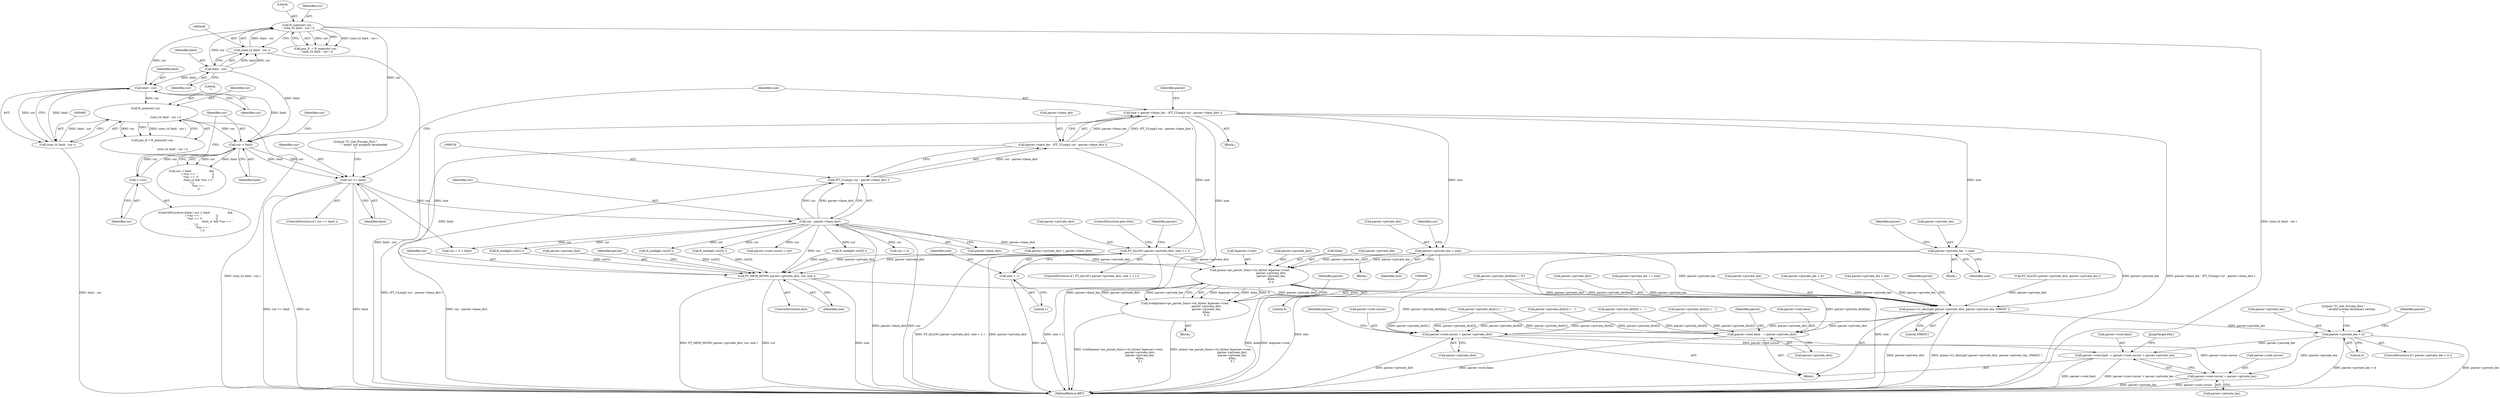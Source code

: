 digraph "0_savannah_e3058617f384cb6709f3878f753fa17aca9e3a30@integer" {
"1000509" [label="(Call,size = parser->base_len - (FT_ULong)( cur - parser->base_dict ))"];
"1000511" [label="(Call,parser->base_len - (FT_ULong)( cur - parser->base_dict ))"];
"1000515" [label="(Call,(FT_ULong)( cur - parser->base_dict ))"];
"1000517" [label="(Call,cur - parser->base_dict)"];
"1000498" [label="(Call,cur >= limit)"];
"1000471" [label="(Call,cur < limit)"];
"1000495" [label="(Call,++cur)"];
"1000445" [label="(Call,ft_memchr( cur, '\n', (size_t)( limit - cur ) ))"];
"1000450" [label="(Call,limit - cur)"];
"1000448" [label="(Call,(size_t)( limit - cur ))"];
"1000461" [label="(Call,ft_memchr( cur,\n                                             '\r',\n                                             (size_t)( limit - cur ) ))"];
"1000466" [label="(Call,limit - cur)"];
"1000464" [label="(Call,(size_t)( limit - cur ))"];
"1000528" [label="(Call,FT_ALLOC( parser->private_dict, size + 1 ))"];
"1000607" [label="(Call,psaux->ps_parser_funcs->to_bytes( &parser->root,\n                                                parser->private_dict,\n                                                parser->private_len,\n                                                &len,\n                                                0 ))"];
"1000605" [label="(Call,(void)psaux->ps_parser_funcs->to_bytes( &parser->root,\n                                                parser->private_dict,\n                                                parser->private_len,\n                                                &len,\n                                                0 ))"];
"1000640" [label="(Call,psaux->t1_decrypt( parser->private_dict, parser->private_len, 55665U ))"];
"1000649" [label="(Call,parser->private_len < 4)"];
"1000708" [label="(Call,parser->root.limit  = parser->root.cursor + parser->private_len)"];
"1000714" [label="(Call,parser->root.cursor + parser->private_len)"];
"1000690" [label="(Call,parser->root.base   = parser->private_dict)"];
"1000699" [label="(Call,parser->root.cursor = parser->private_dict)"];
"1000634" [label="(Call,FT_MEM_MOVE( parser->private_dict, cur, size ))"];
"1000532" [label="(Call,size + 1)"];
"1000536" [label="(Call,parser->private_len = size)"];
"1000555" [label="(Call,parser->private_len  = size)"];
"1000641" [label="(Call,parser->private_dict)"];
"1000500" [label="(Identifier,limit)"];
"1000272" [label="(Block,)"];
"1000640" [label="(Call,psaux->t1_decrypt( parser->private_dict, parser->private_len, 55665U ))"];
"1000607" [label="(Call,psaux->ps_parser_funcs->to_bytes( &parser->root,\n                                                parser->private_dict,\n                                                parser->private_len,\n                                                &len,\n                                                0 ))"];
"1000468" [label="(Identifier,cur)"];
"1000452" [label="(Identifier,cur)"];
"1000705" [label="(Call,parser->private_dict)"];
"1000708" [label="(Call,parser->root.limit  = parser->root.cursor + parser->private_len)"];
"1000462" [label="(Identifier,cur)"];
"1000472" [label="(Identifier,cur)"];
"1000572" [label="(Call,cur + 3 < limit)"];
"1000447" [label="(Literal,'\n')"];
"1000497" [label="(ControlStructure,if ( cur >= limit ))"];
"1000266" [label="(Call,parser->private_len += size)"];
"1000471" [label="(Call,cur < limit)"];
"1000638" [label="(Identifier,cur)"];
"1000720" [label="(Call,parser->private_len)"];
"1000644" [label="(Call,parser->private_len)"];
"1000620" [label="(Literal,0)"];
"1000605" [label="(Call,(void)psaux->ps_parser_funcs->to_bytes( &parser->root,\n                                                parser->private_dict,\n                                                parser->private_len,\n                                                &len,\n                                                0 ))"];
"1000690" [label="(Call,parser->root.base   = parser->private_dict)"];
"1000696" [label="(Call,parser->private_dict)"];
"1000615" [label="(Call,parser->private_len)"];
"1000700" [label="(Call,parser->root.cursor)"];
"1000519" [label="(Call,parser->base_dict)"];
"1000477" [label="(Identifier,cur)"];
"1000515" [label="(Call,(FT_ULong)( cur - parser->base_dict ))"];
"1000578" [label="(Call,ft_isxdigit( cur[0] ))"];
"1000555" [label="(Call,parser->private_len  = size)"];
"1000141" [label="(Block,)"];
"1000510" [label="(Identifier,size)"];
"1000445" [label="(Call,ft_memchr( cur, '\n', (size_t)( limit - cur ) ))"];
"1000699" [label="(Call,parser->root.cursor = parser->private_dict)"];
"1000669" [label="(Call,parser->private_dict[1] = ' ')"];
"1000538" [label="(Identifier,parser)"];
"1000650" [label="(Call,parser->private_len)"];
"1000512" [label="(Call,parser->base_len)"];
"1000469" [label="(ControlStructure,while ( cur < limit                    &&\n              ( *cur == ' '                ||\n                *cur == '\t'               ||\n                (test_cr && *cur == '\r' ) ||\n                *cur == '\n'               ) ))"];
"1000229" [label="(Call,parser->private_len = 0)"];
"1000608" [label="(Call,&parser->root)"];
"1000711" [label="(Identifier,parser)"];
"1000683" [label="(Call,parser->private_dict[3] = ' ')"];
"1000532" [label="(Call,size + 1)"];
"1000470" [label="(Call,cur < limit                    &&\n              ( *cur == ' '                ||\n                *cur == '\t'               ||\n                (test_cr && *cur == '\r' ) ||\n                *cur == '\n'               ))"];
"1000473" [label="(Identifier,limit)"];
"1000450" [label="(Call,limit - cur)"];
"1000639" [label="(Identifier,size)"];
"1000542" [label="(Block,)"];
"1000633" [label="(ControlStructure,else)"];
"1000463" [label="(Literal,'\r')"];
"1000662" [label="(Call,parser->private_dict[0] = ' ')"];
"1000727" [label="(MethodReturn,RET)"];
"1000536" [label="(Call,parser->private_len = size)"];
"1000612" [label="(Call,parser->private_dict)"];
"1000459" [label="(Call,pos_lf > ft_memchr( cur,\n                                             '\r',\n                                             (size_t)( limit - cur ) ))"];
"1000499" [label="(Identifier,cur)"];
"1000503" [label="(Literal,\"T1_Get_Private_Dict:\"\n                   \" `eexec' not properly terminated\n\")"];
"1000723" [label="(JumpTarget,Fail:)"];
"1000635" [label="(Call,parser->private_dict)"];
"1000656" [label="(Literal,\"T1_Get_Private_Dict:\"\n                 \" invalid private dictionary section\n\")"];
"1000583" [label="(Call,ft_isxdigit( cur[1] ))"];
"1000588" [label="(Call,ft_isxdigit( cur[2] ))"];
"1000443" [label="(Call,pos_lf  = ft_memchr( cur, '\n', (size_t)( limit - cur ) ))"];
"1000537" [label="(Call,parser->private_len)"];
"1000634" [label="(Call,FT_MEM_MOVE( parser->private_dict, cur, size ))"];
"1000621" [label="(Call,parser->private_len = len)"];
"1000559" [label="(Identifier,size)"];
"1000466" [label="(Call,limit - cur)"];
"1000598" [label="(Call,parser->root.cursor = cur)"];
"1000464" [label="(Call,(size_t)( limit - cur ))"];
"1000691" [label="(Call,parser->root.base)"];
"1000496" [label="(Identifier,cur)"];
"1000511" [label="(Call,parser->base_len - (FT_ULong)( cur - parser->base_dict ))"];
"1000715" [label="(Call,parser->root.cursor)"];
"1000495" [label="(Call,++cur)"];
"1000498" [label="(Call,cur >= limit)"];
"1000626" [label="(Call,parser->private_dict[len] = '\0')"];
"1000648" [label="(ControlStructure,if ( parser->private_len < 4 ))"];
"1000665" [label="(Identifier,parser)"];
"1000642" [label="(Identifier,parser)"];
"1000509" [label="(Call,size = parser->base_len - (FT_ULong)( cur - parser->base_dict ))"];
"1000562" [label="(Identifier,parser)"];
"1000653" [label="(Literal,4)"];
"1000548" [label="(Call,parser->private_dict = parser->base_dict)"];
"1000623" [label="(Identifier,parser)"];
"1000451" [label="(Identifier,limit)"];
"1000529" [label="(Call,parser->private_dict)"];
"1000533" [label="(Identifier,size)"];
"1000556" [label="(Call,parser->private_len)"];
"1000446" [label="(Identifier,cur)"];
"1000526" [label="(Block,)"];
"1000618" [label="(Call,&len)"];
"1000534" [label="(Literal,1)"];
"1000528" [label="(Call,FT_ALLOC( parser->private_dict, size + 1 ))"];
"1000527" [label="(ControlStructure,if ( FT_ALLOC( parser->private_dict, size + 1 ) ))"];
"1000467" [label="(Identifier,limit)"];
"1000596" [label="(Block,)"];
"1000517" [label="(Call,cur - parser->base_dict)"];
"1000647" [label="(Literal,55665U)"];
"1000651" [label="(Identifier,parser)"];
"1000221" [label="(Call,FT_ALLOC( parser->private_dict, parser->private_len ))"];
"1000573" [label="(Call,cur + 3)"];
"1000574" [label="(Identifier,cur)"];
"1000448" [label="(Call,(size_t)( limit - cur ))"];
"1000540" [label="(Identifier,size)"];
"1000524" [label="(Identifier,parser)"];
"1000461" [label="(Call,ft_memchr( cur,\n                                             '\r',\n                                             (size_t)( limit - cur ) ))"];
"1000535" [label="(ControlStructure,goto Fail;)"];
"1000592" [label="(Call,ft_isxdigit( cur[3] ))"];
"1000676" [label="(Call,parser->private_dict[2] = ' ')"];
"1000702" [label="(Identifier,parser)"];
"1000714" [label="(Call,parser->root.cursor + parser->private_len)"];
"1000709" [label="(Call,parser->root.limit)"];
"1000649" [label="(Call,parser->private_len < 4)"];
"1000518" [label="(Identifier,cur)"];
"1000509" -> "1000272"  [label="AST: "];
"1000509" -> "1000511"  [label="CFG: "];
"1000510" -> "1000509"  [label="AST: "];
"1000511" -> "1000509"  [label="AST: "];
"1000524" -> "1000509"  [label="CFG: "];
"1000509" -> "1000727"  [label="DDG: parser->base_len - (FT_ULong)( cur - parser->base_dict )"];
"1000511" -> "1000509"  [label="DDG: parser->base_len"];
"1000511" -> "1000509"  [label="DDG: (FT_ULong)( cur - parser->base_dict )"];
"1000509" -> "1000528"  [label="DDG: size"];
"1000509" -> "1000532"  [label="DDG: size"];
"1000509" -> "1000536"  [label="DDG: size"];
"1000509" -> "1000555"  [label="DDG: size"];
"1000509" -> "1000634"  [label="DDG: size"];
"1000511" -> "1000515"  [label="CFG: "];
"1000512" -> "1000511"  [label="AST: "];
"1000515" -> "1000511"  [label="AST: "];
"1000511" -> "1000727"  [label="DDG: (FT_ULong)( cur - parser->base_dict )"];
"1000511" -> "1000727"  [label="DDG: parser->base_len"];
"1000515" -> "1000511"  [label="DDG: cur - parser->base_dict"];
"1000515" -> "1000517"  [label="CFG: "];
"1000516" -> "1000515"  [label="AST: "];
"1000517" -> "1000515"  [label="AST: "];
"1000515" -> "1000727"  [label="DDG: cur - parser->base_dict"];
"1000517" -> "1000515"  [label="DDG: cur"];
"1000517" -> "1000515"  [label="DDG: parser->base_dict"];
"1000517" -> "1000519"  [label="CFG: "];
"1000518" -> "1000517"  [label="AST: "];
"1000519" -> "1000517"  [label="AST: "];
"1000517" -> "1000727"  [label="DDG: parser->base_dict"];
"1000517" -> "1000727"  [label="DDG: cur"];
"1000498" -> "1000517"  [label="DDG: cur"];
"1000517" -> "1000548"  [label="DDG: parser->base_dict"];
"1000517" -> "1000572"  [label="DDG: cur"];
"1000517" -> "1000573"  [label="DDG: cur"];
"1000517" -> "1000578"  [label="DDG: cur"];
"1000517" -> "1000583"  [label="DDG: cur"];
"1000517" -> "1000588"  [label="DDG: cur"];
"1000517" -> "1000592"  [label="DDG: cur"];
"1000517" -> "1000598"  [label="DDG: cur"];
"1000517" -> "1000634"  [label="DDG: cur"];
"1000498" -> "1000497"  [label="AST: "];
"1000498" -> "1000500"  [label="CFG: "];
"1000499" -> "1000498"  [label="AST: "];
"1000500" -> "1000498"  [label="AST: "];
"1000503" -> "1000498"  [label="CFG: "];
"1000510" -> "1000498"  [label="CFG: "];
"1000498" -> "1000727"  [label="DDG: cur >= limit"];
"1000498" -> "1000727"  [label="DDG: cur"];
"1000498" -> "1000727"  [label="DDG: limit"];
"1000471" -> "1000498"  [label="DDG: cur"];
"1000471" -> "1000498"  [label="DDG: limit"];
"1000498" -> "1000572"  [label="DDG: limit"];
"1000471" -> "1000470"  [label="AST: "];
"1000471" -> "1000473"  [label="CFG: "];
"1000472" -> "1000471"  [label="AST: "];
"1000473" -> "1000471"  [label="AST: "];
"1000477" -> "1000471"  [label="CFG: "];
"1000470" -> "1000471"  [label="CFG: "];
"1000471" -> "1000470"  [label="DDG: cur"];
"1000471" -> "1000470"  [label="DDG: limit"];
"1000495" -> "1000471"  [label="DDG: cur"];
"1000445" -> "1000471"  [label="DDG: cur"];
"1000461" -> "1000471"  [label="DDG: cur"];
"1000466" -> "1000471"  [label="DDG: limit"];
"1000450" -> "1000471"  [label="DDG: limit"];
"1000471" -> "1000495"  [label="DDG: cur"];
"1000495" -> "1000469"  [label="AST: "];
"1000495" -> "1000496"  [label="CFG: "];
"1000496" -> "1000495"  [label="AST: "];
"1000472" -> "1000495"  [label="CFG: "];
"1000445" -> "1000443"  [label="AST: "];
"1000445" -> "1000448"  [label="CFG: "];
"1000446" -> "1000445"  [label="AST: "];
"1000447" -> "1000445"  [label="AST: "];
"1000448" -> "1000445"  [label="AST: "];
"1000443" -> "1000445"  [label="CFG: "];
"1000445" -> "1000727"  [label="DDG: (size_t)( limit - cur )"];
"1000445" -> "1000443"  [label="DDG: cur"];
"1000445" -> "1000443"  [label="DDG: '\n'"];
"1000445" -> "1000443"  [label="DDG: (size_t)( limit - cur )"];
"1000450" -> "1000445"  [label="DDG: cur"];
"1000448" -> "1000445"  [label="DDG: limit - cur"];
"1000445" -> "1000466"  [label="DDG: cur"];
"1000450" -> "1000448"  [label="AST: "];
"1000450" -> "1000452"  [label="CFG: "];
"1000451" -> "1000450"  [label="AST: "];
"1000452" -> "1000450"  [label="AST: "];
"1000448" -> "1000450"  [label="CFG: "];
"1000450" -> "1000448"  [label="DDG: limit"];
"1000450" -> "1000448"  [label="DDG: cur"];
"1000450" -> "1000466"  [label="DDG: limit"];
"1000449" -> "1000448"  [label="AST: "];
"1000448" -> "1000727"  [label="DDG: limit - cur"];
"1000461" -> "1000459"  [label="AST: "];
"1000461" -> "1000464"  [label="CFG: "];
"1000462" -> "1000461"  [label="AST: "];
"1000463" -> "1000461"  [label="AST: "];
"1000464" -> "1000461"  [label="AST: "];
"1000459" -> "1000461"  [label="CFG: "];
"1000461" -> "1000727"  [label="DDG: (size_t)( limit - cur )"];
"1000461" -> "1000459"  [label="DDG: cur"];
"1000461" -> "1000459"  [label="DDG: '\r'"];
"1000461" -> "1000459"  [label="DDG: (size_t)( limit - cur )"];
"1000466" -> "1000461"  [label="DDG: cur"];
"1000464" -> "1000461"  [label="DDG: limit - cur"];
"1000466" -> "1000464"  [label="AST: "];
"1000466" -> "1000468"  [label="CFG: "];
"1000467" -> "1000466"  [label="AST: "];
"1000468" -> "1000466"  [label="AST: "];
"1000464" -> "1000466"  [label="CFG: "];
"1000466" -> "1000464"  [label="DDG: limit"];
"1000466" -> "1000464"  [label="DDG: cur"];
"1000465" -> "1000464"  [label="AST: "];
"1000464" -> "1000727"  [label="DDG: limit - cur"];
"1000528" -> "1000527"  [label="AST: "];
"1000528" -> "1000532"  [label="CFG: "];
"1000529" -> "1000528"  [label="AST: "];
"1000532" -> "1000528"  [label="AST: "];
"1000535" -> "1000528"  [label="CFG: "];
"1000538" -> "1000528"  [label="CFG: "];
"1000528" -> "1000727"  [label="DDG: FT_ALLOC( parser->private_dict, size + 1 )"];
"1000528" -> "1000727"  [label="DDG: parser->private_dict"];
"1000528" -> "1000727"  [label="DDG: size + 1"];
"1000528" -> "1000607"  [label="DDG: parser->private_dict"];
"1000528" -> "1000634"  [label="DDG: parser->private_dict"];
"1000607" -> "1000605"  [label="AST: "];
"1000607" -> "1000620"  [label="CFG: "];
"1000608" -> "1000607"  [label="AST: "];
"1000612" -> "1000607"  [label="AST: "];
"1000615" -> "1000607"  [label="AST: "];
"1000618" -> "1000607"  [label="AST: "];
"1000620" -> "1000607"  [label="AST: "];
"1000605" -> "1000607"  [label="CFG: "];
"1000607" -> "1000727"  [label="DDG: &len"];
"1000607" -> "1000727"  [label="DDG: &parser->root"];
"1000607" -> "1000605"  [label="DDG: &parser->root"];
"1000607" -> "1000605"  [label="DDG: &len"];
"1000607" -> "1000605"  [label="DDG: 0"];
"1000607" -> "1000605"  [label="DDG: parser->private_dict"];
"1000607" -> "1000605"  [label="DDG: parser->private_len"];
"1000548" -> "1000607"  [label="DDG: parser->private_dict"];
"1000555" -> "1000607"  [label="DDG: parser->private_len"];
"1000536" -> "1000607"  [label="DDG: parser->private_len"];
"1000607" -> "1000640"  [label="DDG: parser->private_dict"];
"1000605" -> "1000596"  [label="AST: "];
"1000606" -> "1000605"  [label="AST: "];
"1000623" -> "1000605"  [label="CFG: "];
"1000605" -> "1000727"  [label="DDG: psaux->ps_parser_funcs->to_bytes( &parser->root,\n                                                parser->private_dict,\n                                                parser->private_len,\n                                                &len,\n                                                0 )"];
"1000605" -> "1000727"  [label="DDG: (void)psaux->ps_parser_funcs->to_bytes( &parser->root,\n                                                parser->private_dict,\n                                                parser->private_len,\n                                                &len,\n                                                0 )"];
"1000640" -> "1000141"  [label="AST: "];
"1000640" -> "1000647"  [label="CFG: "];
"1000641" -> "1000640"  [label="AST: "];
"1000644" -> "1000640"  [label="AST: "];
"1000647" -> "1000640"  [label="AST: "];
"1000651" -> "1000640"  [label="CFG: "];
"1000640" -> "1000727"  [label="DDG: parser->private_dict"];
"1000640" -> "1000727"  [label="DDG: psaux->t1_decrypt( parser->private_dict, parser->private_len, 55665U )"];
"1000626" -> "1000640"  [label="DDG: parser->private_dict[len]"];
"1000634" -> "1000640"  [label="DDG: parser->private_dict"];
"1000221" -> "1000640"  [label="DDG: parser->private_dict"];
"1000621" -> "1000640"  [label="DDG: parser->private_len"];
"1000266" -> "1000640"  [label="DDG: parser->private_len"];
"1000555" -> "1000640"  [label="DDG: parser->private_len"];
"1000229" -> "1000640"  [label="DDG: parser->private_len"];
"1000536" -> "1000640"  [label="DDG: parser->private_len"];
"1000640" -> "1000649"  [label="DDG: parser->private_len"];
"1000640" -> "1000690"  [label="DDG: parser->private_dict"];
"1000640" -> "1000699"  [label="DDG: parser->private_dict"];
"1000649" -> "1000648"  [label="AST: "];
"1000649" -> "1000653"  [label="CFG: "];
"1000650" -> "1000649"  [label="AST: "];
"1000653" -> "1000649"  [label="AST: "];
"1000656" -> "1000649"  [label="CFG: "];
"1000665" -> "1000649"  [label="CFG: "];
"1000649" -> "1000727"  [label="DDG: parser->private_len"];
"1000649" -> "1000727"  [label="DDG: parser->private_len < 4"];
"1000649" -> "1000708"  [label="DDG: parser->private_len"];
"1000649" -> "1000714"  [label="DDG: parser->private_len"];
"1000708" -> "1000141"  [label="AST: "];
"1000708" -> "1000714"  [label="CFG: "];
"1000709" -> "1000708"  [label="AST: "];
"1000714" -> "1000708"  [label="AST: "];
"1000723" -> "1000708"  [label="CFG: "];
"1000708" -> "1000727"  [label="DDG: parser->root.cursor + parser->private_len"];
"1000708" -> "1000727"  [label="DDG: parser->root.limit"];
"1000699" -> "1000708"  [label="DDG: parser->root.cursor"];
"1000714" -> "1000720"  [label="CFG: "];
"1000715" -> "1000714"  [label="AST: "];
"1000720" -> "1000714"  [label="AST: "];
"1000714" -> "1000727"  [label="DDG: parser->root.cursor"];
"1000714" -> "1000727"  [label="DDG: parser->private_len"];
"1000699" -> "1000714"  [label="DDG: parser->root.cursor"];
"1000690" -> "1000141"  [label="AST: "];
"1000690" -> "1000696"  [label="CFG: "];
"1000691" -> "1000690"  [label="AST: "];
"1000696" -> "1000690"  [label="AST: "];
"1000702" -> "1000690"  [label="CFG: "];
"1000690" -> "1000727"  [label="DDG: parser->root.base"];
"1000676" -> "1000690"  [label="DDG: parser->private_dict[2]"];
"1000626" -> "1000690"  [label="DDG: parser->private_dict[len]"];
"1000669" -> "1000690"  [label="DDG: parser->private_dict[1]"];
"1000683" -> "1000690"  [label="DDG: parser->private_dict[3]"];
"1000662" -> "1000690"  [label="DDG: parser->private_dict[0]"];
"1000699" -> "1000141"  [label="AST: "];
"1000699" -> "1000705"  [label="CFG: "];
"1000700" -> "1000699"  [label="AST: "];
"1000705" -> "1000699"  [label="AST: "];
"1000711" -> "1000699"  [label="CFG: "];
"1000699" -> "1000727"  [label="DDG: parser->private_dict"];
"1000676" -> "1000699"  [label="DDG: parser->private_dict[2]"];
"1000626" -> "1000699"  [label="DDG: parser->private_dict[len]"];
"1000669" -> "1000699"  [label="DDG: parser->private_dict[1]"];
"1000683" -> "1000699"  [label="DDG: parser->private_dict[3]"];
"1000662" -> "1000699"  [label="DDG: parser->private_dict[0]"];
"1000634" -> "1000633"  [label="AST: "];
"1000634" -> "1000639"  [label="CFG: "];
"1000635" -> "1000634"  [label="AST: "];
"1000638" -> "1000634"  [label="AST: "];
"1000639" -> "1000634"  [label="AST: "];
"1000642" -> "1000634"  [label="CFG: "];
"1000634" -> "1000727"  [label="DDG: cur"];
"1000634" -> "1000727"  [label="DDG: size"];
"1000634" -> "1000727"  [label="DDG: FT_MEM_MOVE( parser->private_dict, cur, size )"];
"1000548" -> "1000634"  [label="DDG: parser->private_dict"];
"1000578" -> "1000634"  [label="DDG: cur[0]"];
"1000588" -> "1000634"  [label="DDG: cur[2]"];
"1000583" -> "1000634"  [label="DDG: cur[1]"];
"1000592" -> "1000634"  [label="DDG: cur[3]"];
"1000532" -> "1000534"  [label="CFG: "];
"1000533" -> "1000532"  [label="AST: "];
"1000534" -> "1000532"  [label="AST: "];
"1000532" -> "1000727"  [label="DDG: size"];
"1000536" -> "1000526"  [label="AST: "];
"1000536" -> "1000540"  [label="CFG: "];
"1000537" -> "1000536"  [label="AST: "];
"1000540" -> "1000536"  [label="AST: "];
"1000574" -> "1000536"  [label="CFG: "];
"1000536" -> "1000727"  [label="DDG: size"];
"1000555" -> "1000542"  [label="AST: "];
"1000555" -> "1000559"  [label="CFG: "];
"1000556" -> "1000555"  [label="AST: "];
"1000559" -> "1000555"  [label="AST: "];
"1000562" -> "1000555"  [label="CFG: "];
"1000555" -> "1000727"  [label="DDG: size"];
}
